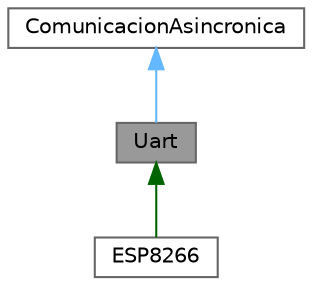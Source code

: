 digraph "Uart"
{
 // LATEX_PDF_SIZE
  bgcolor="transparent";
  edge [fontname=Helvetica,fontsize=10,labelfontname=Helvetica,labelfontsize=10];
  node [fontname=Helvetica,fontsize=10,shape=box,height=0.2,width=0.4];
  Node1 [id="Node000001",label="Uart",height=0.2,width=0.4,color="gray40", fillcolor="grey60", style="filled", fontcolor="black",tooltip="Clase del objeto uart El objeto uart genera una comunicación asincrónica de tipo UART."];
  Node2 -> Node1 [id="edge1_Node000001_Node000002",dir="back",color="steelblue1",style="solid",tooltip=" "];
  Node2 [id="Node000002",label="ComunicacionAsincronica",height=0.2,width=0.4,color="gray40", fillcolor="white", style="filled",URL="$class_comunicacion_asincronica.html",tooltip="Clase del objeto ComunicacionAsincronica Clase abstracta pura para la generación de UART."];
  Node1 -> Node3 [id="edge2_Node000001_Node000003",dir="back",color="darkgreen",style="solid",tooltip=" "];
  Node3 [id="Node000003",label="ESP8266",height=0.2,width=0.4,color="gray40", fillcolor="white", style="filled",URL="$class_e_s_p8266.html",tooltip="Clase del objeto ESP8266 El objeto ESP8266 permite la simple utilización del módulo arduino ESP8266 y..."];
}
